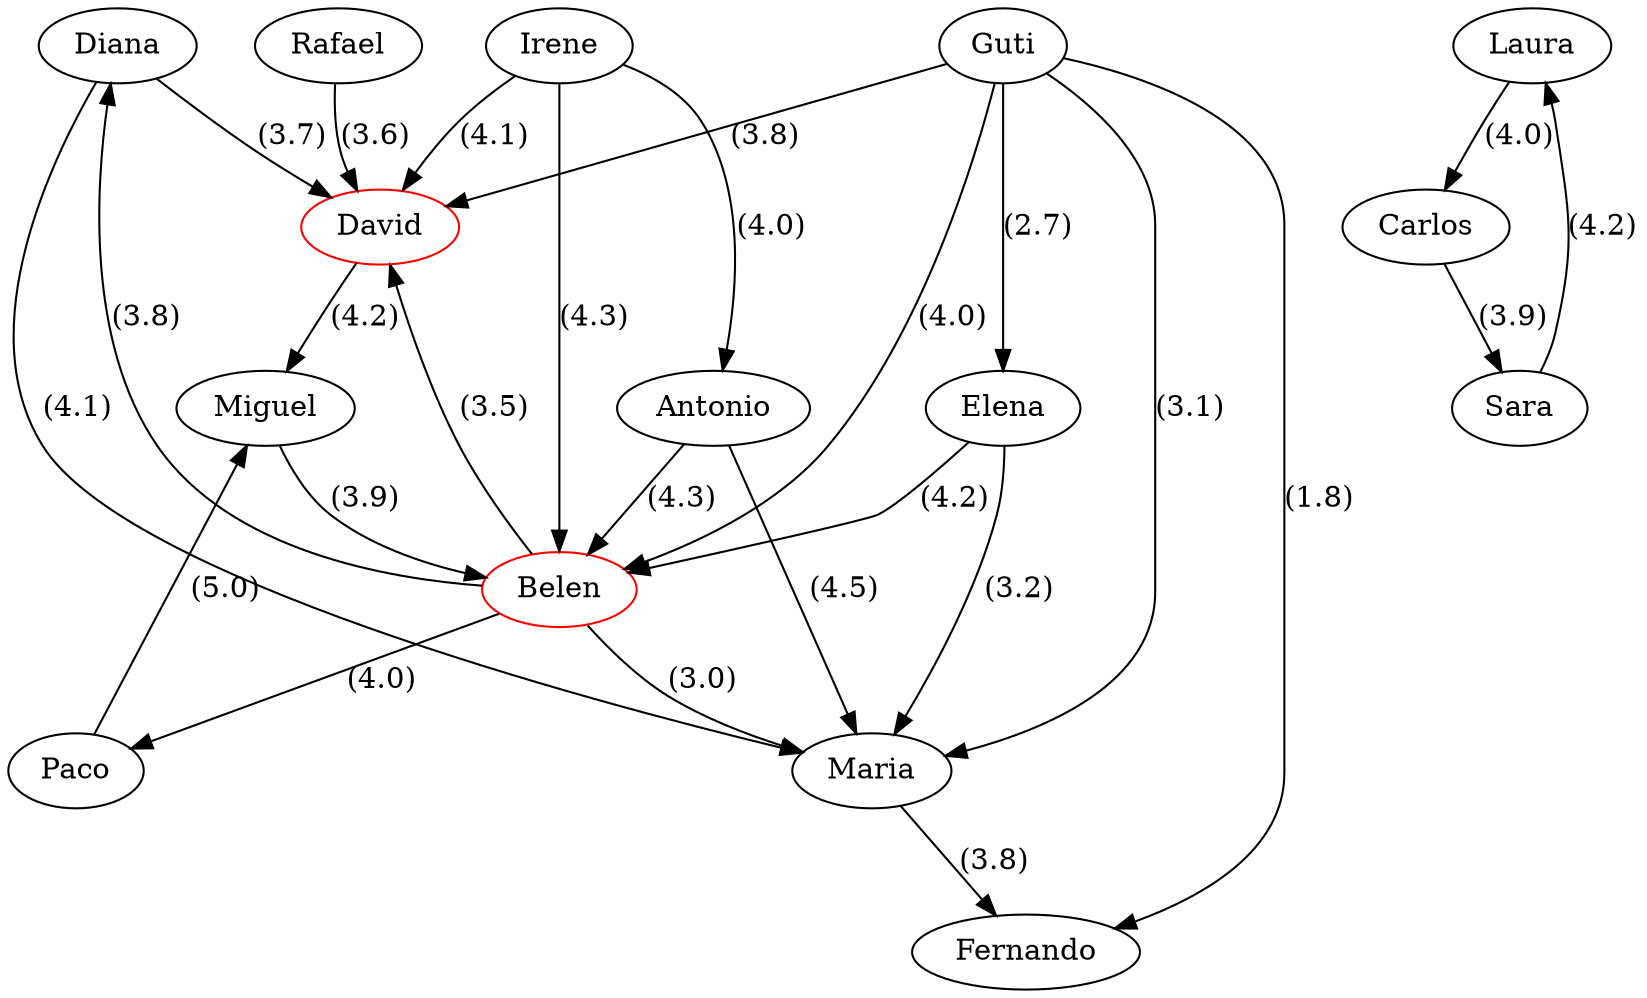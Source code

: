 strict digraph G {
  1 [ label="Diana" ];
  2 [ label="Guti" ];
  3 [ color="red" label="David" ];
  4 [ label="Miguel" ];
  5 [ color="red" label="Belen" ];
  6 [ label="Rafael" ];
  7 [ label="Paco" ];
  8 [ label="Elena" ];
  9 [ label="Fernando" ];
  10 [ label="Irene" ];
  11 [ label="Antonio" ];
  12 [ label="Maria" ];
  13 [ label="Laura" ];
  14 [ label="Carlos" ];
  15 [ label="Sara" ];
  2 -> 5 [ color="black" label="(4.0)" ];
  1 -> 3 [ color="black" label="(3.7)" ];
  3 -> 4 [ color="black" label="(4.2)" ];
  5 -> 1 [ color="black" label="(3.8)" ];
  1 -> 12 [ color="black" label="(4.1)" ];
  10 -> 5 [ color="black" label="(4.3)" ];
  2 -> 3 [ color="black" label="(3.8)" ];
  2 -> 8 [ color="black" label="(2.7)" ];
  2 -> 12 [ color="black" label="(3.1)" ];
  11 -> 12 [ color="black" label="(4.5)" ];
  2 -> 9 [ color="black" label="(1.8)" ];
  4 -> 5 [ color="black" label="(3.9)" ];
  5 -> 7 [ color="black" label="(4.0)" ];
  5 -> 12 [ color="black" label="(3.0)" ];
  6 -> 3 [ color="black" label="(3.6)" ];
  8 -> 5 [ color="black" label="(4.2)" ];
  5 -> 3 [ color="black" label="(3.5)" ];
  10 -> 11 [ color="black" label="(4.0)" ];
  7 -> 4 [ color="black" label="(5.0)" ];
  11 -> 5 [ color="black" label="(4.3)" ];
  12 -> 9 [ color="black" label="(3.8)" ];
  10 -> 3 [ color="black" label="(4.1)" ];
  8 -> 12 [ color="black" label="(3.2)" ];
  13 -> 14 [ color="black" label="(4.0)" ];
  14 -> 15 [ color="black" label="(3.9)" ];
  15 -> 13 [ color="black" label="(4.2)" ];
}
